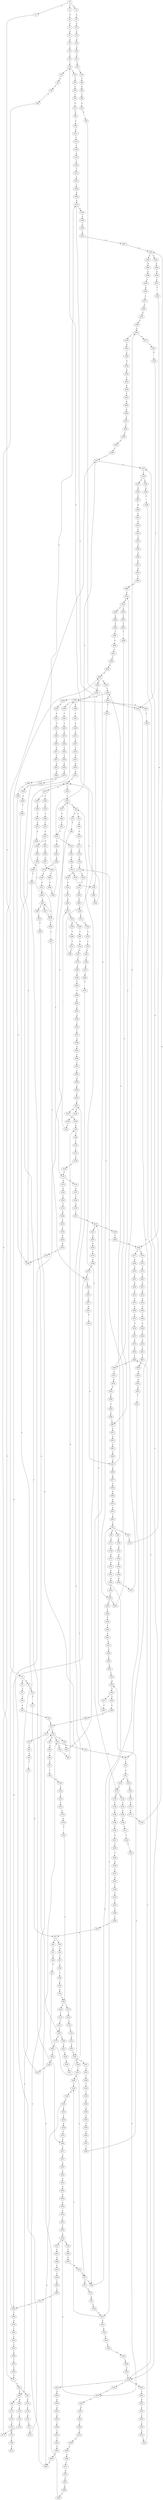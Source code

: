 strict digraph  {
	S0 -> S1 [ label = C ];
	S0 -> S2 [ label = G ];
	S0 -> S3 [ label = A ];
	S1 -> S4 [ label = G ];
	S2 -> S5 [ label = C ];
	S3 -> S6 [ label = A ];
	S4 -> S7 [ label = C ];
	S5 -> S8 [ label = A ];
	S5 -> S9 [ label = G ];
	S6 -> S10 [ label = T ];
	S7 -> S11 [ label = G ];
	S8 -> S12 [ label = C ];
	S9 -> S13 [ label = C ];
	S10 -> S14 [ label = T ];
	S11 -> S15 [ label = G ];
	S12 -> S16 [ label = T ];
	S13 -> S17 [ label = C ];
	S14 -> S18 [ label = A ];
	S15 -> S19 [ label = C ];
	S16 -> S20 [ label = A ];
	S17 -> S21 [ label = A ];
	S18 -> S22 [ label = A ];
	S19 -> S23 [ label = C ];
	S20 -> S24 [ label = G ];
	S21 -> S25 [ label = C ];
	S21 -> S26 [ label = G ];
	S22 -> S27 [ label = G ];
	S23 -> S28 [ label = C ];
	S24 -> S29 [ label = A ];
	S25 -> S30 [ label = A ];
	S26 -> S31 [ label = C ];
	S27 -> S32 [ label = G ];
	S28 -> S33 [ label = C ];
	S28 -> S34 [ label = T ];
	S29 -> S35 [ label = A ];
	S29 -> S36 [ label = C ];
	S30 -> S37 [ label = T ];
	S31 -> S38 [ label = G ];
	S32 -> S39 [ label = C ];
	S33 -> S40 [ label = T ];
	S34 -> S41 [ label = A ];
	S35 -> S42 [ label = T ];
	S36 -> S43 [ label = C ];
	S36 -> S44 [ label = G ];
	S36 -> S45 [ label = T ];
	S37 -> S46 [ label = T ];
	S38 -> S47 [ label = A ];
	S39 -> S48 [ label = C ];
	S40 -> S49 [ label = C ];
	S41 -> S50 [ label = T ];
	S42 -> S51 [ label = T ];
	S43 -> S52 [ label = T ];
	S44 -> S53 [ label = C ];
	S44 -> S54 [ label = G ];
	S45 -> S55 [ label = A ];
	S46 -> S56 [ label = T ];
	S47 -> S57 [ label = C ];
	S48 -> S58 [ label = G ];
	S49 -> S59 [ label = T ];
	S50 -> S60 [ label = T ];
	S51 -> S61 [ label = G ];
	S52 -> S62 [ label = C ];
	S53 -> S63 [ label = G ];
	S54 -> S64 [ label = T ];
	S55 -> S65 [ label = C ];
	S56 -> S66 [ label = G ];
	S57 -> S67 [ label = A ];
	S57 -> S68 [ label = T ];
	S58 -> S69 [ label = T ];
	S59 -> S70 [ label = G ];
	S60 -> S71 [ label = G ];
	S61 -> S72 [ label = T ];
	S62 -> S73 [ label = T ];
	S62 -> S74 [ label = C ];
	S63 -> S75 [ label = T ];
	S64 -> S76 [ label = A ];
	S65 -> S77 [ label = T ];
	S66 -> S78 [ label = A ];
	S67 -> S79 [ label = G ];
	S68 -> S80 [ label = G ];
	S69 -> S81 [ label = A ];
	S70 -> S82 [ label = C ];
	S71 -> S83 [ label = T ];
	S72 -> S84 [ label = T ];
	S73 -> S85 [ label = C ];
	S74 -> S86 [ label = T ];
	S75 -> S87 [ label = A ];
	S76 -> S88 [ label = C ];
	S77 -> S89 [ label = C ];
	S78 -> S90 [ label = C ];
	S79 -> S91 [ label = G ];
	S80 -> S92 [ label = T ];
	S80 -> S93 [ label = C ];
	S80 -> S94 [ label = G ];
	S81 -> S95 [ label = A ];
	S82 -> S96 [ label = C ];
	S83 -> S97 [ label = A ];
	S83 -> S84 [ label = T ];
	S84 -> S98 [ label = C ];
	S84 -> S99 [ label = G ];
	S85 -> S100 [ label = G ];
	S86 -> S101 [ label = T ];
	S87 -> S102 [ label = G ];
	S87 -> S103 [ label = A ];
	S88 -> S104 [ label = T ];
	S89 -> S105 [ label = A ];
	S90 -> S106 [ label = G ];
	S90 -> S107 [ label = C ];
	S91 -> S108 [ label = T ];
	S92 -> S109 [ label = G ];
	S93 -> S110 [ label = T ];
	S94 -> S111 [ label = G ];
	S95 -> S112 [ label = A ];
	S96 -> S113 [ label = A ];
	S97 -> S114 [ label = C ];
	S98 -> S115 [ label = A ];
	S99 -> S116 [ label = C ];
	S100 -> S117 [ label = T ];
	S101 -> S118 [ label = G ];
	S101 -> S119 [ label = T ];
	S102 -> S120 [ label = A ];
	S103 -> S112 [ label = A ];
	S104 -> S121 [ label = C ];
	S105 -> S122 [ label = G ];
	S106 -> S123 [ label = T ];
	S107 -> S124 [ label = T ];
	S108 -> S125 [ label = C ];
	S109 -> S126 [ label = A ];
	S110 -> S127 [ label = A ];
	S111 -> S128 [ label = C ];
	S112 -> S129 [ label = G ];
	S112 -> S130 [ label = C ];
	S113 -> S131 [ label = T ];
	S114 -> S132 [ label = T ];
	S115 -> S133 [ label = G ];
	S116 -> S134 [ label = T ];
	S117 -> S135 [ label = C ];
	S118 -> S136 [ label = G ];
	S119 -> S137 [ label = A ];
	S120 -> S138 [ label = A ];
	S121 -> S139 [ label = C ];
	S122 -> S140 [ label = T ];
	S123 -> S141 [ label = T ];
	S124 -> S142 [ label = A ];
	S125 -> S143 [ label = G ];
	S125 -> S144 [ label = T ];
	S126 -> S145 [ label = G ];
	S127 -> S146 [ label = C ];
	S128 -> S147 [ label = G ];
	S129 -> S148 [ label = T ];
	S130 -> S149 [ label = A ];
	S131 -> S150 [ label = C ];
	S132 -> S151 [ label = A ];
	S133 -> S152 [ label = G ];
	S134 -> S153 [ label = G ];
	S135 -> S154 [ label = C ];
	S136 -> S155 [ label = T ];
	S137 -> S156 [ label = C ];
	S138 -> S157 [ label = G ];
	S139 -> S158 [ label = T ];
	S140 -> S159 [ label = T ];
	S141 -> S160 [ label = A ];
	S142 -> S161 [ label = T ];
	S143 -> S162 [ label = A ];
	S144 -> S163 [ label = A ];
	S145 -> S164 [ label = A ];
	S146 -> S165 [ label = G ];
	S146 -> S166 [ label = A ];
	S147 -> S167 [ label = A ];
	S148 -> S168 [ label = C ];
	S149 -> S169 [ label = A ];
	S150 -> S170 [ label = G ];
	S151 -> S171 [ label = C ];
	S152 -> S172 [ label = G ];
	S153 -> S173 [ label = C ];
	S154 -> S174 [ label = C ];
	S155 -> S175 [ label = C ];
	S156 -> S176 [ label = A ];
	S157 -> S177 [ label = G ];
	S158 -> S101 [ label = T ];
	S159 -> S178 [ label = T ];
	S160 -> S179 [ label = G ];
	S160 -> S180 [ label = T ];
	S161 -> S181 [ label = A ];
	S162 -> S182 [ label = A ];
	S163 -> S183 [ label = G ];
	S164 -> S184 [ label = G ];
	S165 -> S185 [ label = A ];
	S166 -> S186 [ label = A ];
	S167 -> S187 [ label = C ];
	S168 -> S188 [ label = A ];
	S169 -> S189 [ label = A ];
	S170 -> S190 [ label = G ];
	S171 -> S191 [ label = G ];
	S172 -> S192 [ label = T ];
	S173 -> S193 [ label = T ];
	S174 -> S194 [ label = T ];
	S174 -> S195 [ label = G ];
	S175 -> S196 [ label = G ];
	S176 -> S197 [ label = T ];
	S177 -> S198 [ label = A ];
	S178 -> S199 [ label = G ];
	S179 -> S200 [ label = C ];
	S180 -> S201 [ label = C ];
	S181 -> S202 [ label = A ];
	S182 -> S203 [ label = C ];
	S183 -> S204 [ label = C ];
	S183 -> S205 [ label = A ];
	S184 -> S206 [ label = A ];
	S185 -> S207 [ label = G ];
	S186 -> S208 [ label = C ];
	S187 -> S209 [ label = G ];
	S188 -> S210 [ label = T ];
	S189 -> S211 [ label = C ];
	S190 -> S212 [ label = T ];
	S191 -> S213 [ label = C ];
	S192 -> S214 [ label = A ];
	S193 -> S127 [ label = A ];
	S193 -> S215 [ label = C ];
	S194 -> S216 [ label = A ];
	S195 -> S217 [ label = C ];
	S196 -> S218 [ label = T ];
	S197 -> S219 [ label = G ];
	S198 -> S220 [ label = G ];
	S199 -> S221 [ label = A ];
	S200 -> S222 [ label = C ];
	S201 -> S223 [ label = A ];
	S202 -> S224 [ label = G ];
	S203 -> S225 [ label = A ];
	S204 -> S226 [ label = T ];
	S205 -> S36 [ label = C ];
	S206 -> S227 [ label = G ];
	S207 -> S228 [ label = A ];
	S208 -> S229 [ label = C ];
	S209 -> S230 [ label = T ];
	S210 -> S231 [ label = A ];
	S211 -> S232 [ label = C ];
	S212 -> S233 [ label = C ];
	S213 -> S234 [ label = C ];
	S215 -> S235 [ label = T ];
	S215 -> S236 [ label = G ];
	S216 -> S237 [ label = C ];
	S217 -> S238 [ label = A ];
	S218 -> S239 [ label = C ];
	S219 -> S240 [ label = T ];
	S219 -> S241 [ label = A ];
	S220 -> S242 [ label = C ];
	S220 -> S243 [ label = A ];
	S221 -> S90 [ label = C ];
	S222 -> S244 [ label = G ];
	S223 -> S245 [ label = A ];
	S224 -> S246 [ label = G ];
	S224 -> S247 [ label = T ];
	S225 -> S248 [ label = A ];
	S226 -> S249 [ label = C ];
	S227 -> S250 [ label = G ];
	S228 -> S251 [ label = C ];
	S229 -> S252 [ label = T ];
	S229 -> S253 [ label = C ];
	S229 -> S254 [ label = A ];
	S230 -> S255 [ label = C ];
	S231 -> S256 [ label = C ];
	S232 -> S257 [ label = T ];
	S233 -> S258 [ label = C ];
	S234 -> S259 [ label = G ];
	S234 -> S260 [ label = C ];
	S235 -> S261 [ label = C ];
	S236 -> S262 [ label = G ];
	S237 -> S263 [ label = G ];
	S238 -> S264 [ label = G ];
	S239 -> S265 [ label = G ];
	S240 -> S266 [ label = T ];
	S241 -> S267 [ label = A ];
	S242 -> S268 [ label = G ];
	S243 -> S269 [ label = T ];
	S244 -> S270 [ label = A ];
	S245 -> S271 [ label = C ];
	S246 -> S272 [ label = T ];
	S247 -> S273 [ label = A ];
	S248 -> S274 [ label = C ];
	S249 -> S275 [ label = T ];
	S250 -> S276 [ label = C ];
	S250 -> S277 [ label = A ];
	S251 -> S278 [ label = A ];
	S252 -> S279 [ label = T ];
	S253 -> S280 [ label = A ];
	S254 -> S281 [ label = C ];
	S255 -> S282 [ label = T ];
	S255 -> S283 [ label = C ];
	S256 -> S284 [ label = T ];
	S257 -> S279 [ label = T ];
	S258 -> S285 [ label = G ];
	S259 -> S286 [ label = G ];
	S260 -> S287 [ label = C ];
	S261 -> S288 [ label = C ];
	S262 -> S289 [ label = G ];
	S263 -> S213 [ label = C ];
	S264 -> S290 [ label = T ];
	S265 -> S291 [ label = G ];
	S266 -> S292 [ label = A ];
	S267 -> S293 [ label = G ];
	S268 -> S294 [ label = G ];
	S269 -> S295 [ label = G ];
	S270 -> S296 [ label = C ];
	S271 -> S297 [ label = G ];
	S272 -> S298 [ label = C ];
	S273 -> S299 [ label = C ];
	S274 -> S229 [ label = C ];
	S275 -> S300 [ label = T ];
	S276 -> S301 [ label = G ];
	S277 -> S302 [ label = C ];
	S278 -> S303 [ label = C ];
	S279 -> S304 [ label = A ];
	S279 -> S305 [ label = G ];
	S280 -> S306 [ label = G ];
	S281 -> S307 [ label = C ];
	S282 -> S308 [ label = T ];
	S283 -> S174 [ label = C ];
	S284 -> S309 [ label = A ];
	S285 -> S310 [ label = C ];
	S286 -> S311 [ label = C ];
	S287 -> S312 [ label = G ];
	S288 -> S313 [ label = G ];
	S289 -> S314 [ label = T ];
	S290 -> S315 [ label = G ];
	S291 -> S316 [ label = A ];
	S292 -> S317 [ label = T ];
	S292 -> S318 [ label = G ];
	S293 -> S319 [ label = T ];
	S294 -> S320 [ label = C ];
	S295 -> S321 [ label = T ];
	S296 -> S322 [ label = C ];
	S296 -> S323 [ label = A ];
	S297 -> S324 [ label = A ];
	S297 -> S325 [ label = G ];
	S298 -> S144 [ label = T ];
	S299 -> S326 [ label = C ];
	S300 -> S327 [ label = C ];
	S301 -> S328 [ label = C ];
	S302 -> S329 [ label = G ];
	S303 -> S330 [ label = G ];
	S304 -> S331 [ label = C ];
	S304 -> S332 [ label = G ];
	S305 -> S333 [ label = A ];
	S306 -> S334 [ label = A ];
	S307 -> S335 [ label = C ];
	S308 -> S336 [ label = T ];
	S309 -> S337 [ label = T ];
	S310 -> S338 [ label = A ];
	S310 -> S339 [ label = C ];
	S311 -> S340 [ label = C ];
	S312 -> S341 [ label = A ];
	S313 -> S342 [ label = C ];
	S314 -> S343 [ label = A ];
	S315 -> S344 [ label = A ];
	S316 -> S345 [ label = C ];
	S317 -> S346 [ label = A ];
	S318 -> S347 [ label = T ];
	S319 -> S348 [ label = G ];
	S320 -> S349 [ label = G ];
	S321 -> S350 [ label = T ];
	S322 -> S351 [ label = T ];
	S323 -> S352 [ label = T ];
	S323 -> S353 [ label = A ];
	S324 -> S354 [ label = C ];
	S325 -> S355 [ label = T ];
	S326 -> S356 [ label = C ];
	S327 -> S357 [ label = G ];
	S328 -> S358 [ label = A ];
	S329 -> S359 [ label = C ];
	S330 -> S360 [ label = C ];
	S331 -> S361 [ label = G ];
	S332 -> S362 [ label = C ];
	S333 -> S363 [ label = T ];
	S334 -> S364 [ label = A ];
	S335 -> S365 [ label = G ];
	S336 -> S366 [ label = T ];
	S337 -> S367 [ label = A ];
	S338 -> S368 [ label = A ];
	S339 -> S369 [ label = G ];
	S340 -> S28 [ label = C ];
	S341 -> S370 [ label = T ];
	S342 -> S339 [ label = C ];
	S343 -> S371 [ label = G ];
	S344 -> S372 [ label = G ];
	S345 -> S373 [ label = A ];
	S346 -> S374 [ label = A ];
	S347 -> S375 [ label = C ];
	S348 -> S376 [ label = C ];
	S349 -> S377 [ label = A ];
	S350 -> S292 [ label = A ];
	S351 -> S62 [ label = C ];
	S351 -> S378 [ label = G ];
	S352 -> S379 [ label = C ];
	S353 -> S380 [ label = G ];
	S354 -> S381 [ label = C ];
	S355 -> S76 [ label = A ];
	S356 -> S382 [ label = G ];
	S357 -> S383 [ label = A ];
	S358 -> S384 [ label = G ];
	S359 -> S63 [ label = G ];
	S360 -> S385 [ label = A ];
	S361 -> S386 [ label = G ];
	S362 -> S387 [ label = G ];
	S363 -> S388 [ label = T ];
	S364 -> S389 [ label = T ];
	S365 -> S390 [ label = A ];
	S366 -> S391 [ label = T ];
	S367 -> S392 [ label = T ];
	S368 -> S393 [ label = G ];
	S369 -> S394 [ label = A ];
	S370 -> S395 [ label = G ];
	S371 -> S396 [ label = T ];
	S372 -> S397 [ label = T ];
	S373 -> S398 [ label = C ];
	S373 -> S399 [ label = G ];
	S373 -> S400 [ label = A ];
	S374 -> S401 [ label = T ];
	S375 -> S402 [ label = T ];
	S376 -> S403 [ label = C ];
	S377 -> S404 [ label = G ];
	S378 -> S405 [ label = C ];
	S379 -> S406 [ label = A ];
	S380 -> S407 [ label = T ];
	S381 -> S351 [ label = T ];
	S382 -> S408 [ label = G ];
	S383 -> S409 [ label = C ];
	S384 -> S410 [ label = C ];
	S385 -> S411 [ label = G ];
	S386 -> S412 [ label = G ];
	S387 -> S413 [ label = A ];
	S388 -> S414 [ label = C ];
	S389 -> S415 [ label = C ];
	S390 -> S416 [ label = G ];
	S391 -> S417 [ label = G ];
	S392 -> S418 [ label = G ];
	S393 -> S419 [ label = G ];
	S394 -> S296 [ label = C ];
	S395 -> S420 [ label = G ];
	S396 -> S421 [ label = A ];
	S397 -> S422 [ label = G ];
	S398 -> S423 [ label = T ];
	S399 -> S424 [ label = C ];
	S400 -> S425 [ label = C ];
	S401 -> S426 [ label = G ];
	S402 -> S427 [ label = G ];
	S403 -> S428 [ label = T ];
	S403 -> S429 [ label = G ];
	S404 -> S430 [ label = A ];
	S405 -> S431 [ label = T ];
	S406 -> S432 [ label = T ];
	S407 -> S433 [ label = A ];
	S408 -> S434 [ label = G ];
	S409 -> S435 [ label = G ];
	S410 -> S436 [ label = G ];
	S411 -> S437 [ label = G ];
	S412 -> S438 [ label = T ];
	S413 -> S57 [ label = C ];
	S414 -> S439 [ label = A ];
	S415 -> S440 [ label = T ];
	S416 -> S441 [ label = G ];
	S417 -> S442 [ label = T ];
	S418 -> S443 [ label = C ];
	S419 -> S444 [ label = A ];
	S420 -> S445 [ label = T ];
	S421 -> S446 [ label = T ];
	S421 -> S447 [ label = G ];
	S422 -> S448 [ label = C ];
	S423 -> S449 [ label = C ];
	S424 -> S450 [ label = C ];
	S425 -> S229 [ label = C ];
	S426 -> S451 [ label = C ];
	S427 -> S452 [ label = A ];
	S428 -> S453 [ label = C ];
	S429 -> S454 [ label = T ];
	S429 -> S455 [ label = G ];
	S430 -> S456 [ label = G ];
	S431 -> S215 [ label = C ];
	S432 -> S457 [ label = C ];
	S433 -> S458 [ label = G ];
	S434 -> S459 [ label = T ];
	S435 -> S460 [ label = G ];
	S436 -> S461 [ label = C ];
	S437 -> S462 [ label = T ];
	S438 -> S463 [ label = G ];
	S439 -> S464 [ label = A ];
	S440 -> S465 [ label = A ];
	S441 -> S466 [ label = T ];
	S442 -> S467 [ label = C ];
	S443 -> S468 [ label = G ];
	S444 -> S220 [ label = G ];
	S445 -> S469 [ label = C ];
	S446 -> S470 [ label = A ];
	S447 -> S471 [ label = T ];
	S448 -> S472 [ label = G ];
	S449 -> S473 [ label = G ];
	S450 -> S474 [ label = T ];
	S451 -> S475 [ label = C ];
	S452 -> S476 [ label = A ];
	S453 -> S477 [ label = C ];
	S454 -> S478 [ label = G ];
	S455 -> S479 [ label = A ];
	S455 -> S480 [ label = G ];
	S456 -> S250 [ label = G ];
	S457 -> S481 [ label = G ];
	S457 -> S482 [ label = A ];
	S458 -> S471 [ label = T ];
	S459 -> S483 [ label = C ];
	S460 -> S484 [ label = A ];
	S461 -> S485 [ label = G ];
	S462 -> S486 [ label = G ];
	S463 -> S487 [ label = C ];
	S464 -> S488 [ label = A ];
	S465 -> S489 [ label = G ];
	S466 -> S490 [ label = G ];
	S467 -> S491 [ label = C ];
	S468 -> S492 [ label = C ];
	S469 -> S493 [ label = C ];
	S470 -> S494 [ label = A ];
	S471 -> S495 [ label = G ];
	S471 -> S421 [ label = A ];
	S472 -> S496 [ label = A ];
	S473 -> S497 [ label = G ];
	S474 -> S498 [ label = T ];
	S475 -> S499 [ label = A ];
	S476 -> S500 [ label = A ];
	S477 -> S501 [ label = G ];
	S478 -> S502 [ label = T ];
	S479 -> S503 [ label = C ];
	S480 -> S504 [ label = C ];
	S481 -> S505 [ label = C ];
	S482 -> S506 [ label = C ];
	S483 -> S507 [ label = C ];
	S484 -> S508 [ label = C ];
	S485 -> S509 [ label = A ];
	S486 -> S510 [ label = C ];
	S487 -> S511 [ label = C ];
	S488 -> S512 [ label = T ];
	S489 -> S205 [ label = A ];
	S490 -> S513 [ label = T ];
	S490 -> S510 [ label = C ];
	S491 -> S514 [ label = T ];
	S492 -> S515 [ label = C ];
	S493 -> S516 [ label = C ];
	S494 -> S224 [ label = G ];
	S495 -> S517 [ label = C ];
	S496 -> S518 [ label = C ];
	S497 -> S519 [ label = C ];
	S498 -> S520 [ label = C ];
	S499 -> S521 [ label = C ];
	S500 -> S522 [ label = C ];
	S501 -> S523 [ label = G ];
	S502 -> S524 [ label = C ];
	S503 -> S525 [ label = G ];
	S503 -> S373 [ label = A ];
	S504 -> S526 [ label = G ];
	S505 -> S527 [ label = G ];
	S506 -> S528 [ label = G ];
	S507 -> S529 [ label = T ];
	S508 -> S530 [ label = C ];
	S509 -> S531 [ label = G ];
	S510 -> S532 [ label = A ];
	S511 -> S429 [ label = G ];
	S512 -> S533 [ label = A ];
	S513 -> S534 [ label = A ];
	S514 -> S535 [ label = A ];
	S515 -> S21 [ label = A ];
	S516 -> S536 [ label = A ];
	S517 -> S403 [ label = C ];
	S518 -> S68 [ label = T ];
	S519 -> S537 [ label = C ];
	S520 -> S538 [ label = T ];
	S521 -> S539 [ label = G ];
	S522 -> S540 [ label = G ];
	S523 -> S541 [ label = A ];
	S524 -> S542 [ label = T ];
	S525 -> S359 [ label = C ];
	S525 -> S543 [ label = T ];
	S526 -> S544 [ label = G ];
	S527 -> S545 [ label = T ];
	S528 -> S546 [ label = T ];
	S529 -> S535 [ label = A ];
	S530 -> S547 [ label = T ];
	S531 -> S548 [ label = C ];
	S532 -> S549 [ label = T ];
	S532 -> S550 [ label = C ];
	S533 -> S551 [ label = G ];
	S534 -> S552 [ label = C ];
	S535 -> S553 [ label = C ];
	S536 -> S554 [ label = C ];
	S537 -> S555 [ label = G ];
	S538 -> S556 [ label = C ];
	S539 -> S557 [ label = A ];
	S540 -> S558 [ label = C ];
	S541 -> S503 [ label = C ];
	S541 -> S559 [ label = G ];
	S542 -> S560 [ label = A ];
	S543 -> S255 [ label = C ];
	S544 -> S561 [ label = A ];
	S545 -> S562 [ label = C ];
	S546 -> S563 [ label = T ];
	S547 -> S564 [ label = T ];
	S548 -> S565 [ label = T ];
	S549 -> S566 [ label = C ];
	S550 -> S567 [ label = C ];
	S551 -> S568 [ label = A ];
	S552 -> S569 [ label = C ];
	S553 -> S570 [ label = T ];
	S553 -> S571 [ label = A ];
	S554 -> S572 [ label = C ];
	S555 -> S573 [ label = A ];
	S556 -> S574 [ label = G ];
	S557 -> S575 [ label = G ];
	S558 -> S576 [ label = G ];
	S559 -> S577 [ label = A ];
	S560 -> S578 [ label = T ];
	S561 -> S579 [ label = G ];
	S562 -> S580 [ label = C ];
	S563 -> S160 [ label = A ];
	S564 -> S304 [ label = A ];
	S565 -> S581 [ label = G ];
	S566 -> S582 [ label = T ];
	S567 -> S583 [ label = T ];
	S568 -> S584 [ label = C ];
	S569 -> S585 [ label = T ];
	S570 -> S586 [ label = A ];
	S571 -> S587 [ label = T ];
	S572 -> S588 [ label = A ];
	S573 -> S296 [ label = C ];
	S574 -> S589 [ label = G ];
	S575 -> S590 [ label = G ];
	S576 -> S591 [ label = C ];
	S577 -> S592 [ label = C ];
	S578 -> S593 [ label = T ];
	S579 -> S594 [ label = C ];
	S580 -> S595 [ label = G ];
	S581 -> S596 [ label = C ];
	S582 -> S597 [ label = T ];
	S583 -> S598 [ label = T ];
	S584 -> S44 [ label = G ];
	S585 -> S599 [ label = T ];
	S586 -> S600 [ label = G ];
	S587 -> S219 [ label = G ];
	S588 -> S601 [ label = G ];
	S589 -> S602 [ label = A ];
	S590 -> S466 [ label = T ];
	S591 -> S603 [ label = T ];
	S592 -> S604 [ label = G ];
	S593 -> S71 [ label = G ];
	S594 -> S605 [ label = C ];
	S595 -> S310 [ label = C ];
	S596 -> S193 [ label = T ];
	S597 -> S606 [ label = G ];
	S598 -> S607 [ label = T ];
	S599 -> S607 [ label = T ];
	S600 -> S29 [ label = A ];
	S601 -> S608 [ label = T ];
	S602 -> S345 [ label = C ];
	S603 -> S609 [ label = C ];
	S604 -> S610 [ label = A ];
	S605 -> S611 [ label = C ];
	S606 -> S612 [ label = C ];
	S607 -> S613 [ label = C ];
	S608 -> S614 [ label = T ];
	S609 -> S615 [ label = A ];
	S610 -> S616 [ label = C ];
	S611 -> S617 [ label = C ];
	S612 -> S618 [ label = C ];
	S613 -> S619 [ label = C ];
	S614 -> S620 [ label = C ];
	S615 -> S621 [ label = G ];
	S616 -> S622 [ label = T ];
	S617 -> S623 [ label = C ];
	S618 -> S624 [ label = G ];
	S619 -> S625 [ label = G ];
	S620 -> S626 [ label = A ];
	S621 -> S627 [ label = G ];
	S622 -> S80 [ label = G ];
	S623 -> S628 [ label = G ];
	S624 -> S455 [ label = G ];
	S625 -> S629 [ label = G ];
	S626 -> S630 [ label = A ];
	S627 -> S631 [ label = T ];
	S628 -> S632 [ label = C ];
	S629 -> S541 [ label = A ];
	S630 -> S633 [ label = C ];
	S631 -> S125 [ label = C ];
	S632 -> S634 [ label = T ];
	S633 -> S297 [ label = G ];
	S634 -> S635 [ label = C ];
	S635 -> S636 [ label = T ];
	S636 -> S300 [ label = T ];
}
